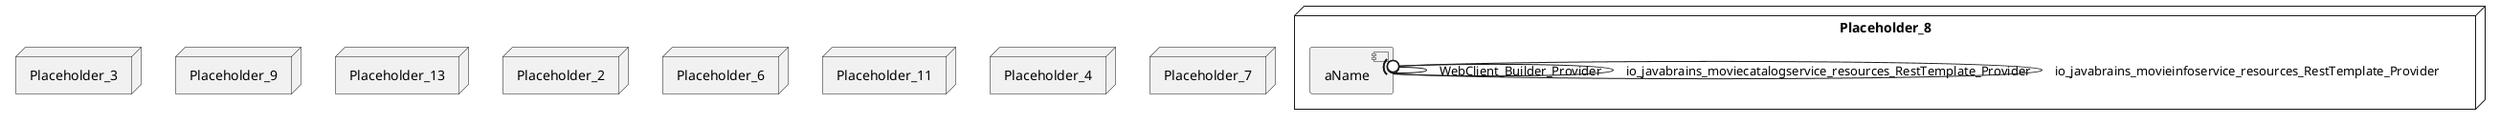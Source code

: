 @startuml
skinparam fixCircleLabelOverlapping true
node Placeholder_8 {
[aName] [[koushikkothagal-spring-boot-microservices-workshop.system#_kgz9Q78UEe6rzKOewLe8gQ]]
}
node Placeholder_3 {
[aName] [[koushikkothagal-spring-boot-microservices-workshop.system#_kgz9Q78UEe6rzKOewLe8gQ]]
}
node Placeholder_9 {
[aName] [[koushikkothagal-spring-boot-microservices-workshop.system#_kgz9Q78UEe6rzKOewLe8gQ]]
}
node Placeholder_13 {
[aName] [[koushikkothagal-spring-boot-microservices-workshop.system#_kgz9Q78UEe6rzKOewLe8gQ]]
}
node Placeholder_2 {
[aName] [[koushikkothagal-spring-boot-microservices-workshop.system#_kgz9Q78UEe6rzKOewLe8gQ]]
}
node Placeholder_6 {
[aName] [[koushikkothagal-spring-boot-microservices-workshop.system#_kgz9Q78UEe6rzKOewLe8gQ]]
}
node Placeholder_11 {
[aName] [[koushikkothagal-spring-boot-microservices-workshop.system#_kgz9Q78UEe6rzKOewLe8gQ]]
}
node Placeholder_4 {
[aName] [[koushikkothagal-spring-boot-microservices-workshop.system#_kgz9Q78UEe6rzKOewLe8gQ]]
}
node Placeholder_7 {
[aName] [[koushikkothagal-spring-boot-microservices-workshop.system#_kgz9Q78UEe6rzKOewLe8gQ]]
}
[aName] -(0- [aName] : WebClient_Builder_Provider
[aName] -(0- [aName] : io_javabrains_moviecatalogservice_resources_RestTemplate_Provider
[aName] -(0- [aName] : io_javabrains_movieinfoservice_resources_RestTemplate_Provider

@enduml
